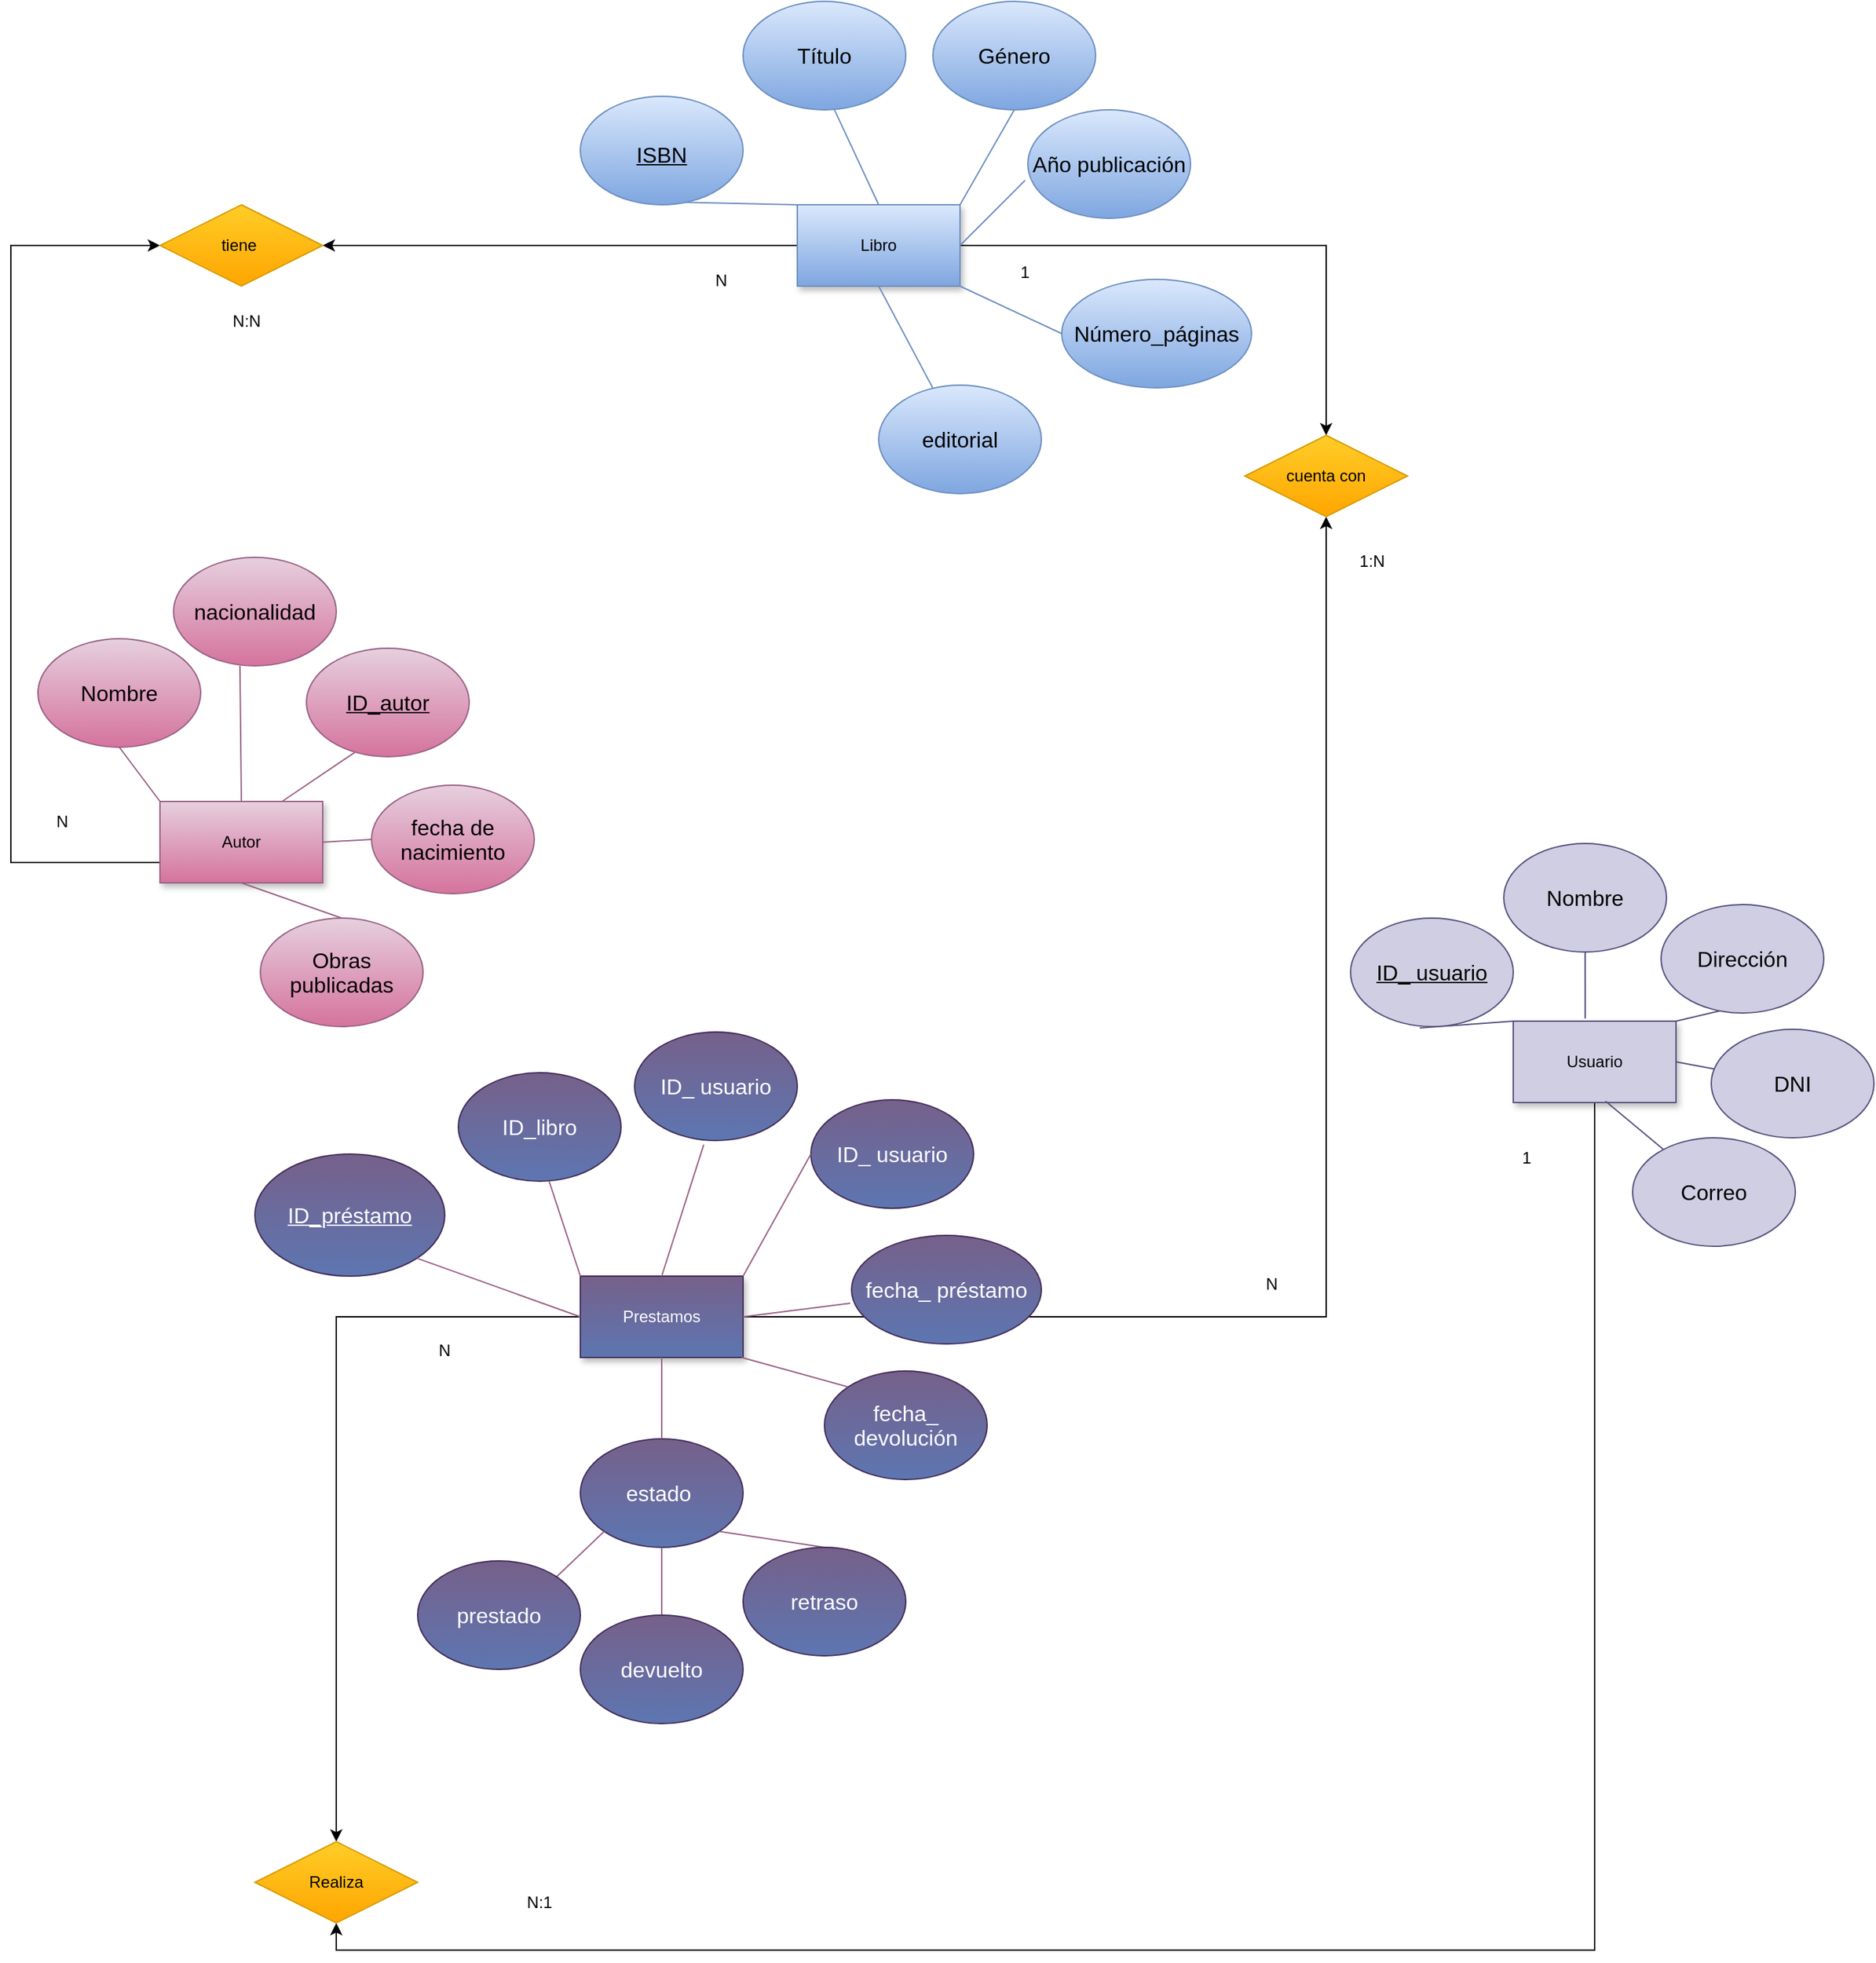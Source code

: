 <mxfile version="24.2.7" type="github">
  <diagram name="Página-1" id="9pwcgTq0OHD7VARz0sjf">
    <mxGraphModel dx="2620" dy="1044" grid="1" gridSize="10" guides="1" tooltips="1" connect="1" arrows="1" fold="1" page="1" pageScale="1" pageWidth="827" pageHeight="1169" background="none" math="0" shadow="0">
      <root>
        <mxCell id="0" />
        <mxCell id="1" parent="0" />
        <mxCell id="dm6-WUTe6VkaGii0titF-33" style="edgeStyle=orthogonalEdgeStyle;rounded=0;orthogonalLoop=1;jettySize=auto;html=1;entryX=0;entryY=0.5;entryDx=0;entryDy=0;exitX=0;exitY=0.75;exitDx=0;exitDy=0;" edge="1" parent="1" source="dm6-WUTe6VkaGii0titF-1" target="dm6-WUTe6VkaGii0titF-30">
          <mxGeometry relative="1" as="geometry">
            <mxPoint x="-200" y="750" as="sourcePoint" />
            <mxPoint x="-200" y="310" as="targetPoint" />
            <Array as="points">
              <mxPoint x="-230" y="765" />
              <mxPoint x="-230" y="310" />
            </Array>
          </mxGeometry>
        </mxCell>
        <mxCell id="dm6-WUTe6VkaGii0titF-1" value="&lt;p align=&quot;center&quot; class=&quot;MsoNormal&quot;&gt;&lt;span lang=&quot;ES&quot;&gt;Autor&lt;/span&gt;&lt;/p&gt;" style="rounded=0;whiteSpace=wrap;html=1;fillColor=#e6d0de;gradientColor=#d5739d;strokeColor=#996185;shadow=1;" vertex="1" parent="1">
          <mxGeometry x="-120" y="720" width="120" height="60" as="geometry" />
        </mxCell>
        <mxCell id="dm6-WUTe6VkaGii0titF-94" style="edgeStyle=orthogonalEdgeStyle;rounded=0;orthogonalLoop=1;jettySize=auto;html=1;exitX=0.5;exitY=1;exitDx=0;exitDy=0;entryX=0.5;entryY=1;entryDx=0;entryDy=0;" edge="1" parent="1" source="dm6-WUTe6VkaGii0titF-2" target="dm6-WUTe6VkaGii0titF-84">
          <mxGeometry relative="1" as="geometry" />
        </mxCell>
        <mxCell id="dm6-WUTe6VkaGii0titF-2" value="&lt;p align=&quot;center&quot; class=&quot;MsoNormal&quot;&gt;&lt;span lang=&quot;ES&quot;&gt;Usuario&lt;/span&gt;&lt;/p&gt;" style="rounded=0;whiteSpace=wrap;html=1;fillColor=#d0cee2;strokeColor=#56517e;shadow=1;" vertex="1" parent="1">
          <mxGeometry x="878" y="882" width="120" height="60" as="geometry" />
        </mxCell>
        <mxCell id="dm6-WUTe6VkaGii0titF-31" style="edgeStyle=orthogonalEdgeStyle;rounded=0;orthogonalLoop=1;jettySize=auto;html=1;exitX=0;exitY=0.5;exitDx=0;exitDy=0;entryX=1;entryY=0.5;entryDx=0;entryDy=0;" edge="1" parent="1" source="dm6-WUTe6VkaGii0titF-3" target="dm6-WUTe6VkaGii0titF-30">
          <mxGeometry relative="1" as="geometry" />
        </mxCell>
        <mxCell id="dm6-WUTe6VkaGii0titF-34" style="edgeStyle=orthogonalEdgeStyle;rounded=0;orthogonalLoop=1;jettySize=auto;html=1;exitX=1;exitY=0.5;exitDx=0;exitDy=0;" edge="1" parent="1" source="dm6-WUTe6VkaGii0titF-3" target="dm6-WUTe6VkaGii0titF-35">
          <mxGeometry relative="1" as="geometry">
            <mxPoint x="750" y="450" as="targetPoint" />
          </mxGeometry>
        </mxCell>
        <mxCell id="dm6-WUTe6VkaGii0titF-3" value="Libro" style="rounded=0;whiteSpace=wrap;html=1;fillColor=#dae8fc;strokeColor=#6c8ebf;gradientColor=#7ea6e0;glass=0;shadow=1;" vertex="1" parent="1">
          <mxGeometry x="350" y="280" width="120" height="60" as="geometry" />
        </mxCell>
        <mxCell id="dm6-WUTe6VkaGii0titF-82" style="edgeStyle=orthogonalEdgeStyle;rounded=0;orthogonalLoop=1;jettySize=auto;html=1;entryX=0.5;entryY=0;entryDx=0;entryDy=0;" edge="1" parent="1" source="dm6-WUTe6VkaGii0titF-4" target="dm6-WUTe6VkaGii0titF-84">
          <mxGeometry relative="1" as="geometry">
            <mxPoint x="3" y="1489" as="targetPoint" />
          </mxGeometry>
        </mxCell>
        <mxCell id="dm6-WUTe6VkaGii0titF-93" style="edgeStyle=orthogonalEdgeStyle;rounded=0;orthogonalLoop=1;jettySize=auto;html=1;exitX=1;exitY=0.5;exitDx=0;exitDy=0;entryX=0.5;entryY=1;entryDx=0;entryDy=0;" edge="1" parent="1" source="dm6-WUTe6VkaGii0titF-4" target="dm6-WUTe6VkaGii0titF-35">
          <mxGeometry relative="1" as="geometry" />
        </mxCell>
        <mxCell id="dm6-WUTe6VkaGii0titF-4" value="Prestamos" style="rounded=0;whiteSpace=wrap;html=1;fillColor=#76608a;strokeColor=#432D57;fontColor=#ffffff;gradientColor=#5d76b1;shadow=1;" vertex="1" parent="1">
          <mxGeometry x="190" y="1070" width="120" height="60" as="geometry" />
        </mxCell>
        <mxCell id="dm6-WUTe6VkaGii0titF-5" value="" style="endArrow=none;html=1;rounded=0;entryX=0;entryY=0;entryDx=0;entryDy=0;exitX=0.575;exitY=0.975;exitDx=0;exitDy=0;exitPerimeter=0;fillColor=#dae8fc;strokeColor=#6c8ebf;gradientColor=#7ea6e0;" edge="1" parent="1" source="dm6-WUTe6VkaGii0titF-8" target="dm6-WUTe6VkaGii0titF-3">
          <mxGeometry width="50" height="50" relative="1" as="geometry">
            <mxPoint x="330" y="220" as="sourcePoint" />
            <mxPoint x="440" y="530" as="targetPoint" />
          </mxGeometry>
        </mxCell>
        <mxCell id="dm6-WUTe6VkaGii0titF-6" value="" style="endArrow=none;html=1;rounded=0;exitX=0.5;exitY=0;exitDx=0;exitDy=0;entryX=0.558;entryY=0.988;entryDx=0;entryDy=0;entryPerimeter=0;fillColor=#dae8fc;strokeColor=#6c8ebf;gradientColor=#7ea6e0;" edge="1" parent="1" source="dm6-WUTe6VkaGii0titF-3" target="dm6-WUTe6VkaGii0titF-9">
          <mxGeometry width="50" height="50" relative="1" as="geometry">
            <mxPoint x="400" y="280" as="sourcePoint" />
            <mxPoint x="410" y="200" as="targetPoint" />
          </mxGeometry>
        </mxCell>
        <mxCell id="dm6-WUTe6VkaGii0titF-7" value="" style="endArrow=none;html=1;rounded=0;exitX=1;exitY=0;exitDx=0;exitDy=0;entryX=0.5;entryY=1;entryDx=0;entryDy=0;fillColor=#dae8fc;strokeColor=#6c8ebf;gradientColor=#7ea6e0;" edge="1" parent="1" source="dm6-WUTe6VkaGii0titF-3" target="dm6-WUTe6VkaGii0titF-10">
          <mxGeometry width="50" height="50" relative="1" as="geometry">
            <mxPoint x="470" y="290" as="sourcePoint" />
            <mxPoint x="490" y="220" as="targetPoint" />
          </mxGeometry>
        </mxCell>
        <mxCell id="dm6-WUTe6VkaGii0titF-8" value="&lt;u&gt;&lt;br&gt;&lt;span style=&quot;font-size:12.0pt;line-height:107%;&lt;br/&gt;font-family:&amp;quot;Arial&amp;quot;,sans-serif;mso-fareast-font-family:Calibri;mso-fareast-theme-font:&lt;br/&gt;minor-latin;mso-ansi-language:ES-HN;mso-fareast-language:EN-US;mso-bidi-language:&lt;br/&gt;AR-SA&quot;&gt;&lt;br&gt;&lt;/span&gt;&lt;/u&gt;&lt;div&gt;&lt;span style=&quot;font-size:12.0pt;line-height:107%;&lt;br/&gt;font-family:&amp;quot;Arial&amp;quot;,sans-serif;mso-fareast-font-family:Calibri;mso-fareast-theme-font:&lt;br/&gt;minor-latin;mso-ansi-language:ES-HN;mso-fareast-language:EN-US;mso-bidi-language:&lt;br/&gt;AR-SA&quot;&gt;&lt;u&gt;&lt;br&gt;&lt;/u&gt;&lt;/span&gt;&lt;/div&gt;&lt;div&gt;&lt;u&gt;&lt;span style=&quot;font-size:12.0pt;line-height:107%;&lt;br/&gt;font-family:&amp;quot;Arial&amp;quot;,sans-serif;mso-fareast-font-family:Calibri;mso-fareast-theme-font:&lt;br/&gt;minor-latin;mso-ansi-language:ES-HN;mso-fareast-language:EN-US;mso-bidi-language:&lt;br/&gt;AR-SA&quot;&gt;ISBN&lt;/span&gt;&lt;br&gt;&lt;br&gt;&lt;br&gt;&lt;/u&gt;&lt;br&gt;&lt;/div&gt;" style="ellipse;whiteSpace=wrap;html=1;fillColor=#dae8fc;strokeColor=#6c8ebf;gradientColor=#7ea6e0;" vertex="1" parent="1">
          <mxGeometry x="190" y="200" width="120" height="80" as="geometry" />
        </mxCell>
        <mxCell id="dm6-WUTe6VkaGii0titF-9" value="&lt;span style=&quot;font-size:12.0pt;line-height:107%;&lt;br/&gt;font-family:&amp;quot;Arial&amp;quot;,sans-serif;mso-fareast-font-family:Calibri;mso-fareast-theme-font:&lt;br/&gt;minor-latin;mso-ansi-language:ES-HN;mso-fareast-language:EN-US;mso-bidi-language:&lt;br/&gt;AR-SA&quot;&gt;Título&lt;/span&gt;" style="ellipse;whiteSpace=wrap;html=1;fillColor=#dae8fc;strokeColor=#6c8ebf;gradientColor=#7ea6e0;" vertex="1" parent="1">
          <mxGeometry x="310" y="130" width="120" height="80" as="geometry" />
        </mxCell>
        <mxCell id="dm6-WUTe6VkaGii0titF-10" value="&lt;span style=&quot;font-size:12.0pt;line-height:107%;&lt;br/&gt;font-family:&amp;quot;Arial&amp;quot;,sans-serif;mso-fareast-font-family:Calibri;mso-fareast-theme-font:&lt;br/&gt;minor-latin;mso-ansi-language:ES-HN;mso-fareast-language:EN-US;mso-bidi-language:&lt;br/&gt;AR-SA&quot;&gt;Género&lt;/span&gt;" style="ellipse;whiteSpace=wrap;html=1;fillColor=#dae8fc;strokeColor=#6c8ebf;gradientColor=#7ea6e0;" vertex="1" parent="1">
          <mxGeometry x="450" y="130" width="120" height="80" as="geometry" />
        </mxCell>
        <mxCell id="dm6-WUTe6VkaGii0titF-11" value="&lt;span style=&quot;font-size:12.0pt;line-height:107%;&lt;br/&gt;font-family:&amp;quot;Arial&amp;quot;,sans-serif;mso-fareast-font-family:Calibri;mso-fareast-theme-font:&lt;br/&gt;minor-latin;mso-ansi-language:ES-HN;mso-fareast-language:EN-US;mso-bidi-language:&lt;br/&gt;AR-SA&quot;&gt;Año publicación&lt;/span&gt;" style="ellipse;whiteSpace=wrap;html=1;fillColor=#dae8fc;strokeColor=#6c8ebf;gradientColor=#7ea6e0;" vertex="1" parent="1">
          <mxGeometry x="520" y="210" width="120" height="80" as="geometry" />
        </mxCell>
        <mxCell id="dm6-WUTe6VkaGii0titF-12" value="" style="endArrow=none;html=1;rounded=0;exitX=1;exitY=0.5;exitDx=0;exitDy=0;entryX=-0.017;entryY=0.65;entryDx=0;entryDy=0;entryPerimeter=0;fillColor=#dae8fc;strokeColor=#6c8ebf;gradientColor=#7ea6e0;" edge="1" parent="1" source="dm6-WUTe6VkaGii0titF-3" target="dm6-WUTe6VkaGii0titF-11">
          <mxGeometry width="50" height="50" relative="1" as="geometry">
            <mxPoint x="500" y="330" as="sourcePoint" />
            <mxPoint x="550" y="280" as="targetPoint" />
          </mxGeometry>
        </mxCell>
        <mxCell id="dm6-WUTe6VkaGii0titF-13" value="" style="endArrow=none;html=1;rounded=0;exitX=0;exitY=0;exitDx=0;exitDy=0;entryX=0.5;entryY=1;entryDx=0;entryDy=0;fillColor=#e6d0de;gradientColor=#d5739d;strokeColor=#996185;" edge="1" parent="1" source="dm6-WUTe6VkaGii0titF-1" target="dm6-WUTe6VkaGii0titF-19">
          <mxGeometry width="50" height="50" relative="1" as="geometry">
            <mxPoint x="-110" y="700" as="sourcePoint" />
            <mxPoint x="-170" y="630" as="targetPoint" />
          </mxGeometry>
        </mxCell>
        <mxCell id="dm6-WUTe6VkaGii0titF-14" value="&#xa;&lt;span style=&quot;color: rgba(0, 0, 0, 0); font-family: monospace; font-size: 0px; font-style: normal; font-variant-ligatures: normal; font-variant-caps: normal; font-weight: 400; letter-spacing: normal; orphans: 2; text-align: start; text-indent: 0px; text-transform: none; widows: 2; word-spacing: 0px; -webkit-text-stroke-width: 0px; white-space: nowrap; background-color: rgb(251, 251, 251); text-decoration-thickness: initial; text-decoration-style: initial; text-decoration-color: initial; display: inline !important; float: none;&quot;&gt;%3CmxGraphModel%3E%3Croot%3E%3CmxCell%20id%3D%220%22%2F%3E%3CmxCell%20id%3D%221%22%20parent%3D%220%22%2F%3E%3CmxCell%20id%3D%222%22%20value%3D%22%22%20style%3D%22endArrow%3Dnone%3Bhtml%3D1%3Brounded%3D0%3BexitX%3D0.5%3BexitY%3D0%3BexitDx%3D0%3BexitDy%3D0%3BentryX%3D0. 408%3BentryY%3D1%3BentryDx%3D0%3BentryDy%3D0%3BentryPerimeter%3D0%3BfillColor%3D%23e6d0de%3BgradientColor%3D%23d5739d%3BstrokeColor%3D%23996185%3B%22%20edge%3D%221%22%20parent%3D%221%22%3E%3CmxGeometry%20width%3D%2250%22%20height%3D%2250%22%20relativo%3D%221%22%20como%3D%22geometría%22%3E%3CmxPoint%20x%3D%22-60%22%20y%3D%22720%22%20as%3D%22sourcePoint%22%2F%3E%3CmxPoint%20x%3D%22-61%22%20y%3D%22620%22%20as%3D%22targetPoint%22% 2F%3E%3C%2FmxGeometry%3E%3C%2FmxCell%3E%3C%2Froot%3E%3C%2FmxGraphModel%3E" style="endArrow=none;html=1;rounded=0;exitX=0.5;exitY=0;exitDx=0;exitDy=0;entryX=0.408;entryY=1;entryDx=0;entryDy=0;entryPerimeter=0;fillColor=#e6d0de;gradientColor=#d5739d;strokeColor=#996185;" edge="1" parent="1" source="dm6-WUTe6VkaGii0titF-1" target="dm6-WUTe6VkaGii0titF-20">
          <mxGeometry width="50" height="50" relative="1" as="geometry">
            <mxPoint x="-80" y="730" as="sourcePoint" />
            <mxPoint x="-70" y="660" as="targetPoint" />
          </mxGeometry>
        </mxCell>
        <mxCell id="dm6-WUTe6VkaGii0titF-15" value="&#xa;&lt;span style=&quot;color: rgba(0, 0, 0, 0); font-family: monospace; font-size: 0px; font-style: normal; font-variant-ligatures: normal; font-variant-caps: normal; font-weight: 400; letter-spacing: normal; orphans: 2; text-align: start; text-indent: 0px; text-transform: none; widows: 2; word-spacing: 0px; -webkit-text-stroke-width: 0px; white-space: nowrap; background-color: rgb(251, 251, 251); text-decoration-thickness: initial; text-decoration-style: initial; text-decoration-color: initial; display: inline !important; float: none;&quot;&gt;%3CmxGraphModel%3E%3Croot%3E%3CmxCell%20id%3D%220%22%2F%3E%3CmxCell%20id%3D%221%22%20parent%3D%220%22%2F%3E%3CmxCell%20id%3D%222%22%20value%3D%22%22%20style%3D%22endArrow%3Dnone%3Bhtml%3D1%3Brounded%3D0%3BexitX%3D0.908%3BexitY%3D-0.067%3BexitDx%3D0%3BexitDy%3D0%3BexitPerimeter%3D0%3BentryX%3D0.283%3BentryY%3D1. 013%3BentryDx%3D0%3BentryDy%3D0%3BentryPerimeter%3D0%3BfillColor%3D%23e6d0de%3BgradientColor%3D%23d5739d%3BstrokeColor%3D%23996185%3B%22%20edge%3D%221%22%20parent%3D%221%22%3E%3CmxGeometry%20width%3D%2250%22%20height%3D%2250%2250height%3D%22500%22%20relative%3D%221%22%20as%3D%22geometry%22%3E%3CmxPoint%20x%3D%22-11%22%20y%3D%22716%22%20as%3D%22sourcePoint%22%2F%3E%3CmxPoint%20x%3D%2214%22%20y%3D%22691%22%20as%3D%22targetPoint%22%2F%3E% 3C%2FmxGeometry%3E%3C%2FmxCell%3E%3C%2Froot%3E%3C%2FmxGraphModel%3E" style="endArrow=none;html=1;rounded=0;exitX=0.5;exitY=1;exitDx=0;exitDy=0;entryX=0.5;entryY=0;entryDx=0;entryDy=0;fillColor=#e6d0de;gradientColor=#d5739d;strokeColor=#996185;" edge="1" parent="1" source="dm6-WUTe6VkaGii0titF-1" target="dm6-WUTe6VkaGii0titF-88">
          <mxGeometry width="50" height="50" relative="1" as="geometry">
            <mxPoint x="-10" y="730" as="sourcePoint" />
            <mxPoint x="-10" y="650" as="targetPoint" />
          </mxGeometry>
        </mxCell>
        <mxCell id="dm6-WUTe6VkaGii0titF-17" value="" style="endArrow=none;html=1;rounded=0;exitX=0.5;exitY=1;exitDx=0;exitDy=0;fillColor=#dae8fc;strokeColor=#6c8ebf;gradientColor=#7ea6e0;" edge="1" parent="1" source="dm6-WUTe6VkaGii0titF-3" target="dm6-WUTe6VkaGii0titF-22">
          <mxGeometry width="50" height="50" relative="1" as="geometry">
            <mxPoint x="280" y="600" as="sourcePoint" />
            <mxPoint x="340" y="600" as="targetPoint" />
          </mxGeometry>
        </mxCell>
        <mxCell id="dm6-WUTe6VkaGii0titF-19" value="&lt;span style=&quot;font-size:12.0pt;line-height:107%;&lt;br/&gt;font-family:&amp;quot;Arial&amp;quot;,sans-serif;mso-fareast-font-family:Calibri;mso-fareast-theme-font:&lt;br/&gt;minor-latin;mso-ansi-language:ES-HN;mso-fareast-language:EN-US;mso-bidi-language:&lt;br/&gt;AR-SA&quot;&gt;Nombre&lt;/span&gt;" style="ellipse;whiteSpace=wrap;html=1;fillColor=#e6d0de;gradientColor=#d5739d;strokeColor=#996185;" vertex="1" parent="1">
          <mxGeometry x="-210" y="600" width="120" height="80" as="geometry" />
        </mxCell>
        <mxCell id="dm6-WUTe6VkaGii0titF-20" value="&lt;span style=&quot;font-size:12.0pt;line-height:107%;&lt;br/&gt;font-family:&amp;quot;Arial&amp;quot;,sans-serif;mso-fareast-font-family:Calibri;mso-fareast-theme-font:&lt;br/&gt;minor-latin;mso-ansi-language:ES-HN;mso-fareast-language:EN-US;mso-bidi-language:&lt;br/&gt;AR-SA&quot;&gt;nacionalidad&lt;/span&gt;" style="ellipse;whiteSpace=wrap;html=1;fillColor=#e6d0de;gradientColor=#d5739d;strokeColor=#996185;" vertex="1" parent="1">
          <mxGeometry x="-110" y="540" width="120" height="80" as="geometry" />
        </mxCell>
        <mxCell id="dm6-WUTe6VkaGii0titF-21" value="&lt;span style=&quot;font-size:12.0pt;line-height:107%;&lt;br/&gt;font-family:&amp;quot;Arial&amp;quot;,sans-serif;mso-fareast-font-family:Calibri;mso-fareast-theme-font:&lt;br/&gt;minor-latin;mso-ansi-language:ES-HN;mso-fareast-language:EN-US;mso-bidi-language:&lt;br/&gt;AR-SA&quot;&gt;&lt;u&gt;ID_autor&lt;/u&gt;&lt;/span&gt;" style="ellipse;whiteSpace=wrap;html=1;fillColor=#e6d0de;gradientColor=#d5739d;strokeColor=#996185;" vertex="1" parent="1">
          <mxGeometry x="-12" y="607" width="120" height="80" as="geometry" />
        </mxCell>
        <mxCell id="dm6-WUTe6VkaGii0titF-22" value="&lt;span style=&quot;font-size:12.0pt;line-height:107%;&lt;br/&gt;font-family:&amp;quot;Arial&amp;quot;,sans-serif;mso-fareast-font-family:Calibri;mso-fareast-theme-font:&lt;br/&gt;minor-latin;mso-ansi-language:ES-HN;mso-fareast-language:EN-US;mso-bidi-language:&lt;br/&gt;AR-SA&quot;&gt;editorial&lt;/span&gt;" style="ellipse;whiteSpace=wrap;html=1;fillColor=#dae8fc;strokeColor=#6c8ebf;gradientColor=#7ea6e0;" vertex="1" parent="1">
          <mxGeometry x="410" y="413" width="120" height="80" as="geometry" />
        </mxCell>
        <mxCell id="dm6-WUTe6VkaGii0titF-26" value="" style="endArrow=none;html=1;rounded=0;exitX=1;exitY=1;exitDx=0;exitDy=0;entryX=0;entryY=0.5;entryDx=0;entryDy=0;fillColor=#dae8fc;strokeColor=#6c8ebf;gradientColor=#7ea6e0;" edge="1" parent="1" target="dm6-WUTe6VkaGii0titF-27" source="dm6-WUTe6VkaGii0titF-3">
          <mxGeometry width="50" height="50" relative="1" as="geometry">
            <mxPoint x="370" y="789" as="sourcePoint" />
            <mxPoint x="430" y="789" as="targetPoint" />
          </mxGeometry>
        </mxCell>
        <mxCell id="dm6-WUTe6VkaGii0titF-27" value="&lt;span style=&quot;font-size:12.0pt;line-height:107%;&lt;br/&gt;font-family:&amp;quot;Arial&amp;quot;,sans-serif;mso-fareast-font-family:Calibri;mso-fareast-theme-font:&lt;br/&gt;minor-latin;mso-ansi-language:ES-HN;mso-fareast-language:EN-US;mso-bidi-language:&lt;br/&gt;AR-SA&quot;&gt;Número_páginas&lt;/span&gt;" style="ellipse;whiteSpace=wrap;html=1;fillColor=#dae8fc;strokeColor=#6c8ebf;gradientColor=#7ea6e0;" vertex="1" parent="1">
          <mxGeometry x="545" y="335" width="140" height="80" as="geometry" />
        </mxCell>
        <mxCell id="dm6-WUTe6VkaGii0titF-30" value="tiene&amp;nbsp;" style="shape=rhombus;perimeter=rhombusPerimeter;whiteSpace=wrap;html=1;align=center;fillColor=#ffcd28;gradientColor=#ffa500;strokeColor=#d79b00;" vertex="1" parent="1">
          <mxGeometry x="-120" y="280" width="120" height="60" as="geometry" />
        </mxCell>
        <mxCell id="dm6-WUTe6VkaGii0titF-35" value="cuenta con" style="shape=rhombus;perimeter=rhombusPerimeter;whiteSpace=wrap;html=1;align=center;fillColor=#ffcd28;gradientColor=#ffa500;strokeColor=#d79b00;" vertex="1" parent="1">
          <mxGeometry x="680" y="450" width="120" height="60" as="geometry" />
        </mxCell>
        <mxCell id="dm6-WUTe6VkaGii0titF-38" value="&lt;span style=&quot;font-size:12.0pt;line-height:107%;&lt;br/&gt;font-family:&amp;quot;Arial&amp;quot;,sans-serif;mso-fareast-font-family:Calibri;mso-fareast-theme-font:&lt;br/&gt;minor-latin;mso-ansi-language:ES-HN;mso-fareast-language:EN-US;mso-bidi-language:&lt;br/&gt;AR-SA&quot;&gt;&lt;u&gt;ID_préstamo&lt;/u&gt;&lt;/span&gt;" style="ellipse;whiteSpace=wrap;html=1;fillColor=#76608a;strokeColor=#432D57;fontColor=#ffffff;gradientColor=#5d76b1;" vertex="1" parent="1">
          <mxGeometry x="-50" y="980" width="140" height="90" as="geometry" />
        </mxCell>
        <mxCell id="dm6-WUTe6VkaGii0titF-39" value="&lt;span style=&quot;font-size:12.0pt;line-height:107%;&lt;br/&gt;font-family:&amp;quot;Arial&amp;quot;,sans-serif;mso-fareast-font-family:Calibri;mso-fareast-theme-font:&lt;br/&gt;minor-latin;mso-ansi-language:ES-HN;mso-fareast-language:EN-US;mso-bidi-language:&lt;br/&gt;AR-SA&quot;&gt;ID_libro&lt;/span&gt;" style="ellipse;whiteSpace=wrap;html=1;fillColor=#76608a;strokeColor=#432D57;fontColor=#ffffff;gradientColor=#5d76b1;" vertex="1" parent="1">
          <mxGeometry x="100" y="920" width="120" height="80" as="geometry" />
        </mxCell>
        <mxCell id="dm6-WUTe6VkaGii0titF-40" value="&lt;span style=&quot;font-size:12.0pt;line-height:107%;&lt;br/&gt;font-family:&amp;quot;Arial&amp;quot;,sans-serif;mso-fareast-font-family:Calibri;mso-fareast-theme-font:&lt;br/&gt;minor-latin;mso-ansi-language:ES-HN;mso-fareast-language:EN-US;mso-bidi-language:&lt;br/&gt;AR-SA&quot;&gt;ID_ usuario&lt;/span&gt;" style="ellipse;whiteSpace=wrap;html=1;fillColor=#76608a;strokeColor=#432D57;fontColor=#ffffff;gradientColor=#5d76b1;" vertex="1" parent="1">
          <mxGeometry x="230" y="890" width="120" height="80" as="geometry" />
        </mxCell>
        <mxCell id="dm6-WUTe6VkaGii0titF-41" value="&lt;span style=&quot;font-size:12.0pt;line-height:107%;&lt;br/&gt;font-family:&amp;quot;Arial&amp;quot;,sans-serif;mso-fareast-font-family:Calibri;mso-fareast-theme-font:&lt;br/&gt;minor-latin;mso-ansi-language:ES-HN;mso-fareast-language:EN-US;mso-bidi-language:&lt;br/&gt;AR-SA&quot;&gt;ID_ usuario&lt;/span&gt;" style="ellipse;whiteSpace=wrap;html=1;fillColor=#76608a;strokeColor=#432D57;fontColor=#ffffff;gradientColor=#5d76b1;" vertex="1" parent="1">
          <mxGeometry x="360" y="940" width="120" height="80" as="geometry" />
        </mxCell>
        <mxCell id="dm6-WUTe6VkaGii0titF-42" value="&lt;span style=&quot;font-size:12.0pt;line-height:107%;&lt;br/&gt;font-family:&amp;quot;Arial&amp;quot;,sans-serif;mso-fareast-font-family:Calibri;mso-fareast-theme-font:&lt;br/&gt;minor-latin;mso-ansi-language:ES-HN;mso-fareast-language:EN-US;mso-bidi-language:&lt;br/&gt;AR-SA&quot;&gt;fecha_ préstamo&lt;/span&gt;" style="ellipse;whiteSpace=wrap;html=1;fillColor=#76608a;strokeColor=#432D57;fontColor=#ffffff;gradientColor=#5d76b1;" vertex="1" parent="1">
          <mxGeometry x="390" y="1040" width="140" height="80" as="geometry" />
        </mxCell>
        <mxCell id="dm6-WUTe6VkaGii0titF-43" value="&lt;span style=&quot;font-size:12.0pt;line-height:107%;&lt;br/&gt;font-family:&amp;quot;Arial&amp;quot;,sans-serif;mso-fareast-font-family:Calibri;mso-fareast-theme-font:&lt;br/&gt;minor-latin;mso-ansi-language:ES-HN;mso-fareast-language:EN-US;mso-bidi-language:&lt;br/&gt;AR-SA&quot;&gt;fecha_ devolución&lt;/span&gt;" style="ellipse;whiteSpace=wrap;html=1;strokeColor=#432D57;fillColor=#76608a;fontColor=#ffffff;gradientColor=#5d76b1;" vertex="1" parent="1">
          <mxGeometry x="370" y="1140" width="120" height="80" as="geometry" />
        </mxCell>
        <mxCell id="dm6-WUTe6VkaGii0titF-44" value="&lt;span style=&quot;font-size:12.0pt;line-height:107%;&lt;br/&gt;font-family:&amp;quot;Arial&amp;quot;,sans-serif;mso-fareast-font-family:Calibri;mso-fareast-theme-font:&lt;br/&gt;minor-latin;mso-ansi-language:ES-HN;mso-fareast-language:EN-US;mso-bidi-language:&lt;br/&gt;AR-SA&quot;&gt;estado&amp;nbsp;&lt;/span&gt;" style="ellipse;whiteSpace=wrap;html=1;strokeColor=#432D57;fillColor=#76608a;fontColor=#ffffff;gradientColor=#5d76b1;" vertex="1" parent="1">
          <mxGeometry x="190" y="1190" width="120" height="80" as="geometry" />
        </mxCell>
        <mxCell id="dm6-WUTe6VkaGii0titF-46" value="" style="endArrow=none;html=1;rounded=0;exitX=0;exitY=0.5;exitDx=0;exitDy=0;entryX=1;entryY=1;entryDx=0;entryDy=0;fillColor=#e6d0de;gradientColor=#d5739d;strokeColor=#996185;" edge="1" parent="1" source="dm6-WUTe6VkaGii0titF-4" target="dm6-WUTe6VkaGii0titF-38">
          <mxGeometry width="50" height="50" relative="1" as="geometry">
            <mxPoint x="11" y="1169" as="sourcePoint" />
            <mxPoint x="10" y="1069" as="targetPoint" />
          </mxGeometry>
        </mxCell>
        <mxCell id="dm6-WUTe6VkaGii0titF-49" value="" style="endArrow=none;html=1;rounded=0;exitX=0.5;exitY=0;exitDx=0;exitDy=0;entryX=0.425;entryY=1.038;entryDx=0;entryDy=0;fillColor=#e6d0de;gradientColor=#d5739d;strokeColor=#996185;entryPerimeter=0;" edge="1" parent="1" source="dm6-WUTe6VkaGii0titF-4" target="dm6-WUTe6VkaGii0titF-40">
          <mxGeometry width="50" height="50" relative="1" as="geometry">
            <mxPoint x="410" y="1013" as="sourcePoint" />
            <mxPoint x="289" y="970" as="targetPoint" />
          </mxGeometry>
        </mxCell>
        <mxCell id="dm6-WUTe6VkaGii0titF-50" value="" style="endArrow=none;html=1;rounded=0;exitX=0;exitY=0;exitDx=0;exitDy=0;fillColor=#e6d0de;gradientColor=#d5739d;strokeColor=#996185;entryX=0.558;entryY=1;entryDx=0;entryDy=0;entryPerimeter=0;" edge="1" parent="1" source="dm6-WUTe6VkaGii0titF-4" target="dm6-WUTe6VkaGii0titF-39">
          <mxGeometry width="50" height="50" relative="1" as="geometry">
            <mxPoint x="291" y="1043" as="sourcePoint" />
            <mxPoint x="170" y="1000" as="targetPoint" />
          </mxGeometry>
        </mxCell>
        <mxCell id="dm6-WUTe6VkaGii0titF-51" value="" style="endArrow=none;html=1;rounded=0;exitX=0.5;exitY=0;exitDx=0;exitDy=0;entryX=0.5;entryY=1;entryDx=0;entryDy=0;fillColor=#e6d0de;gradientColor=#d5739d;strokeColor=#996185;" edge="1" parent="1" source="dm6-WUTe6VkaGii0titF-44" target="dm6-WUTe6VkaGii0titF-4">
          <mxGeometry width="50" height="50" relative="1" as="geometry">
            <mxPoint x="360" y="1173" as="sourcePoint" />
            <mxPoint x="239" y="1130" as="targetPoint" />
          </mxGeometry>
        </mxCell>
        <mxCell id="dm6-WUTe6VkaGii0titF-52" value="" style="endArrow=none;html=1;rounded=0;exitX=0;exitY=0;exitDx=0;exitDy=0;entryX=1;entryY=1;entryDx=0;entryDy=0;fillColor=#e6d0de;gradientColor=#d5739d;strokeColor=#996185;" edge="1" parent="1" source="dm6-WUTe6VkaGii0titF-43">
          <mxGeometry width="50" height="50" relative="1" as="geometry">
            <mxPoint x="430" y="1173" as="sourcePoint" />
            <mxPoint x="309" y="1130" as="targetPoint" />
          </mxGeometry>
        </mxCell>
        <mxCell id="dm6-WUTe6VkaGii0titF-53" value="" style="endArrow=none;html=1;rounded=0;exitX=1;exitY=0.5;exitDx=0;exitDy=0;entryX=-0.007;entryY=0.625;entryDx=0;entryDy=0;fillColor=#e6d0de;gradientColor=#d5739d;strokeColor=#996185;entryPerimeter=0;" edge="1" parent="1" source="dm6-WUTe6VkaGii0titF-4" target="dm6-WUTe6VkaGii0titF-42">
          <mxGeometry width="50" height="50" relative="1" as="geometry">
            <mxPoint x="501" y="1130" as="sourcePoint" />
            <mxPoint x="380" y="1087" as="targetPoint" />
          </mxGeometry>
        </mxCell>
        <mxCell id="dm6-WUTe6VkaGii0titF-54" value="" style="endArrow=none;html=1;rounded=0;exitX=1;exitY=0;exitDx=0;exitDy=0;entryX=0;entryY=0.5;entryDx=0;entryDy=0;fillColor=#e6d0de;gradientColor=#d5739d;strokeColor=#996185;" edge="1" parent="1" source="dm6-WUTe6VkaGii0titF-4" target="dm6-WUTe6VkaGii0titF-41">
          <mxGeometry width="50" height="50" relative="1" as="geometry">
            <mxPoint x="250" y="1160" as="sourcePoint" />
            <mxPoint x="129" y="1117" as="targetPoint" />
          </mxGeometry>
        </mxCell>
        <mxCell id="dm6-WUTe6VkaGii0titF-55" value="" style="endArrow=none;html=1;rounded=0;entryX=0;entryY=1;entryDx=0;entryDy=0;fillColor=#e6d0de;gradientColor=#d5739d;strokeColor=#996185;exitX=1;exitY=0;exitDx=0;exitDy=0;" edge="1" parent="1" source="dm6-WUTe6VkaGii0titF-60" target="dm6-WUTe6VkaGii0titF-44">
          <mxGeometry width="50" height="50" relative="1" as="geometry">
            <mxPoint x="160" y="1290" as="sourcePoint" />
            <mxPoint x="150" y="1270" as="targetPoint" />
          </mxGeometry>
        </mxCell>
        <mxCell id="dm6-WUTe6VkaGii0titF-56" value="" style="endArrow=none;html=1;rounded=0;entryX=0.5;entryY=1;entryDx=0;entryDy=0;fillColor=#e6d0de;gradientColor=#d5739d;strokeColor=#996185;exitX=0.5;exitY=0;exitDx=0;exitDy=0;" edge="1" parent="1" source="dm6-WUTe6VkaGii0titF-61" target="dm6-WUTe6VkaGii0titF-44">
          <mxGeometry width="50" height="50" relative="1" as="geometry">
            <mxPoint x="250" y="1320" as="sourcePoint" />
            <mxPoint x="270" y="1270" as="targetPoint" />
          </mxGeometry>
        </mxCell>
        <mxCell id="dm6-WUTe6VkaGii0titF-57" value="" style="endArrow=none;html=1;rounded=0;entryX=1;entryY=1;entryDx=0;entryDy=0;fillColor=#e6d0de;gradientColor=#d5739d;strokeColor=#996185;exitX=0.5;exitY=0;exitDx=0;exitDy=0;" edge="1" parent="1" source="dm6-WUTe6VkaGii0titF-62" target="dm6-WUTe6VkaGii0titF-44">
          <mxGeometry width="50" height="50" relative="1" as="geometry">
            <mxPoint x="330" y="1300" as="sourcePoint" />
            <mxPoint x="309" y="1240" as="targetPoint" />
          </mxGeometry>
        </mxCell>
        <mxCell id="dm6-WUTe6VkaGii0titF-60" value="&lt;span style=&quot;font-size:12.0pt;line-height:107%;&lt;br/&gt;font-family:&amp;quot;Arial&amp;quot;,sans-serif;mso-fareast-font-family:Calibri;mso-fareast-theme-font:&lt;br/&gt;minor-latin;mso-ansi-language:ES-HN;mso-fareast-language:EN-US;mso-bidi-language:&lt;br/&gt;AR-SA&quot;&gt;prestado&lt;/span&gt;" style="ellipse;whiteSpace=wrap;html=1;strokeColor=#432D57;fillColor=#76608a;fontColor=#ffffff;gradientColor=#5d76b1;" vertex="1" parent="1">
          <mxGeometry x="70" y="1280" width="120" height="80" as="geometry" />
        </mxCell>
        <mxCell id="dm6-WUTe6VkaGii0titF-61" value="&lt;span style=&quot;font-size:12.0pt;line-height:107%;&lt;br/&gt;font-family:&amp;quot;Arial&amp;quot;,sans-serif;mso-fareast-font-family:Calibri;mso-fareast-theme-font:&lt;br/&gt;minor-latin;mso-ansi-language:ES-HN;mso-fareast-language:EN-US;mso-bidi-language:&lt;br/&gt;AR-SA&quot;&gt;devuelto&lt;/span&gt;" style="ellipse;whiteSpace=wrap;html=1;strokeColor=#432D57;fillColor=#76608a;fontColor=#ffffff;gradientColor=#5d76b1;" vertex="1" parent="1">
          <mxGeometry x="190" y="1320" width="120" height="80" as="geometry" />
        </mxCell>
        <mxCell id="dm6-WUTe6VkaGii0titF-62" value="&lt;span style=&quot;font-size:12.0pt;line-height:107%;&lt;br/&gt;font-family:&amp;quot;Arial&amp;quot;,sans-serif;mso-fareast-font-family:Calibri;mso-fareast-theme-font:&lt;br/&gt;minor-latin;mso-ansi-language:ES-HN;mso-fareast-language:EN-US;mso-bidi-language:&lt;br/&gt;AR-SA&quot;&gt;retraso&lt;/span&gt;" style="ellipse;whiteSpace=wrap;html=1;strokeColor=#432D57;fillColor=#76608a;fontColor=#ffffff;gradientColor=#5d76b1;" vertex="1" parent="1">
          <mxGeometry x="310" y="1270" width="120" height="80" as="geometry" />
        </mxCell>
        <mxCell id="dm6-WUTe6VkaGii0titF-64" value="" style="endArrow=none;html=1;rounded=0;exitX=0;exitY=0;exitDx=0;exitDy=0;entryX=0.425;entryY=1.013;entryDx=0;entryDy=0;entryPerimeter=0;fillColor=#d0cee2;strokeColor=#56517e;" edge="1" parent="1" source="dm6-WUTe6VkaGii0titF-2" target="dm6-WUTe6VkaGii0titF-69">
          <mxGeometry width="50" height="50" relative="1" as="geometry">
            <mxPoint x="712" y="878" as="sourcePoint" />
            <mxPoint x="850.161" y="845.575" as="targetPoint" />
          </mxGeometry>
        </mxCell>
        <mxCell id="dm6-WUTe6VkaGii0titF-66" value="" style="endArrow=none;html=1;rounded=0;exitX=0.442;exitY=-0.033;exitDx=0;exitDy=0;exitPerimeter=0;fillColor=#d0cee2;strokeColor=#56517e;" edge="1" parent="1" target="dm6-WUTe6VkaGii0titF-70" source="dm6-WUTe6VkaGii0titF-2">
          <mxGeometry width="50" height="50" relative="1" as="geometry">
            <mxPoint x="934" y="880" as="sourcePoint" />
            <mxPoint x="929" y="815.5" as="targetPoint" />
          </mxGeometry>
        </mxCell>
        <mxCell id="dm6-WUTe6VkaGii0titF-68" value="" style="endArrow=none;html=1;rounded=0;entryX=0.375;entryY=0.975;entryDx=0;entryDy=0;exitX=1;exitY=0;exitDx=0;exitDy=0;fillColor=#d0cee2;strokeColor=#56517e;entryPerimeter=0;" edge="1" parent="1" target="dm6-WUTe6VkaGii0titF-71" source="dm6-WUTe6VkaGii0titF-2">
          <mxGeometry width="50" height="50" relative="1" as="geometry">
            <mxPoint x="997" y="879" as="sourcePoint" />
            <mxPoint x="1020" y="833" as="targetPoint" />
          </mxGeometry>
        </mxCell>
        <mxCell id="dm6-WUTe6VkaGii0titF-69" value="&lt;span style=&quot;font-size:12.0pt;line-height:107%;&lt;br/&gt;font-family:&amp;quot;Arial&amp;quot;,sans-serif;mso-fareast-font-family:Calibri;mso-fareast-theme-font:&lt;br/&gt;minor-latin;mso-ansi-language:ES-HN;mso-fareast-language:EN-US;mso-bidi-language:&lt;br/&gt;AR-SA&quot;&gt;&lt;u&gt;ID_ usuario&lt;/u&gt;&lt;/span&gt;" style="ellipse;whiteSpace=wrap;html=1;fillColor=#d0cee2;strokeColor=#56517e;" vertex="1" parent="1">
          <mxGeometry x="758" y="806" width="120" height="80" as="geometry" />
        </mxCell>
        <mxCell id="dm6-WUTe6VkaGii0titF-70" value="&lt;span style=&quot;font-size:12.0pt;line-height:107%;&lt;br/&gt;font-family:&amp;quot;Arial&amp;quot;,sans-serif;mso-fareast-font-family:Calibri;mso-fareast-theme-font:&lt;br/&gt;minor-latin;mso-ansi-language:ES-HN;mso-fareast-language:EN-US;mso-bidi-language:&lt;br/&gt;AR-SA&quot;&gt;Nombre&lt;/span&gt;" style="ellipse;whiteSpace=wrap;html=1;fillColor=#d0cee2;strokeColor=#56517e;" vertex="1" parent="1">
          <mxGeometry x="871" y="751" width="120" height="80" as="geometry" />
        </mxCell>
        <mxCell id="dm6-WUTe6VkaGii0titF-71" value="&lt;span style=&quot;font-size:12.0pt;line-height:107%;&lt;br/&gt;font-family:&amp;quot;Arial&amp;quot;,sans-serif;mso-fareast-font-family:Calibri;mso-fareast-theme-font:&lt;br/&gt;minor-latin;mso-ansi-language:ES-HN;mso-fareast-language:EN-US;mso-bidi-language:&lt;br/&gt;AR-SA&quot;&gt;Dirección&lt;/span&gt;" style="ellipse;whiteSpace=wrap;html=1;fillColor=#d0cee2;strokeColor=#56517e;" vertex="1" parent="1">
          <mxGeometry x="987" y="796" width="120" height="80" as="geometry" />
        </mxCell>
        <mxCell id="dm6-WUTe6VkaGii0titF-73" value="" style="endArrow=none;html=1;rounded=0;exitX=1;exitY=0.5;exitDx=0;exitDy=0;fillColor=#d0cee2;strokeColor=#56517e;" edge="1" parent="1" target="dm6-WUTe6VkaGii0titF-74" source="dm6-WUTe6VkaGii0titF-2">
          <mxGeometry width="50" height="50" relative="1" as="geometry">
            <mxPoint x="1064" y="1068" as="sourcePoint" />
            <mxPoint x="1062" y="1003.5" as="targetPoint" />
          </mxGeometry>
        </mxCell>
        <mxCell id="dm6-WUTe6VkaGii0titF-74" value="&lt;span style=&quot;font-size:12.0pt;line-height:107%;&lt;br/&gt;font-family:&amp;quot;Arial&amp;quot;,sans-serif;mso-fareast-font-family:Calibri;mso-fareast-theme-font:&lt;br/&gt;minor-latin;mso-ansi-language:ES-HN;mso-fareast-language:EN-US;mso-bidi-language:&lt;br/&gt;AR-SA&quot;&gt;DNI&lt;/span&gt;" style="ellipse;whiteSpace=wrap;html=1;fillColor=#d0cee2;strokeColor=#56517e;" vertex="1" parent="1">
          <mxGeometry x="1024" y="888" width="120" height="80" as="geometry" />
        </mxCell>
        <mxCell id="dm6-WUTe6VkaGii0titF-78" value="&lt;span style=&quot;font-size:12.0pt;line-height:107%;&lt;br/&gt;font-family:&amp;quot;Arial&amp;quot;,sans-serif;mso-fareast-font-family:Calibri;mso-fareast-theme-font:&lt;br/&gt;minor-latin;mso-ansi-language:ES-HN;mso-fareast-language:EN-US;mso-bidi-language:&lt;br/&gt;AR-SA&quot;&gt;Correo&lt;/span&gt;" style="ellipse;whiteSpace=wrap;html=1;fillColor=#d0cee2;strokeColor=#56517e;" vertex="1" parent="1">
          <mxGeometry x="966" y="968" width="120" height="80" as="geometry" />
        </mxCell>
        <mxCell id="dm6-WUTe6VkaGii0titF-81" value="" style="endArrow=none;html=1;rounded=0;exitX=0.567;exitY=0.983;exitDx=0;exitDy=0;fillColor=#d0cee2;strokeColor=#56517e;exitPerimeter=0;" edge="1" parent="1" source="dm6-WUTe6VkaGii0titF-2" target="dm6-WUTe6VkaGii0titF-78">
          <mxGeometry width="50" height="50" relative="1" as="geometry">
            <mxPoint x="1008" y="922" as="sourcePoint" />
            <mxPoint x="1055" y="949" as="targetPoint" />
          </mxGeometry>
        </mxCell>
        <mxCell id="dm6-WUTe6VkaGii0titF-84" value="Realiza" style="shape=rhombus;perimeter=rhombusPerimeter;whiteSpace=wrap;html=1;align=center;fillColor=#ffcd28;gradientColor=#ffa500;strokeColor=#d79b00;" vertex="1" parent="1">
          <mxGeometry x="-50" y="1487" width="120" height="60" as="geometry" />
        </mxCell>
        <mxCell id="dm6-WUTe6VkaGii0titF-87" value="&lt;span style=&quot;font-size:12.0pt;line-height:107%;&lt;br/&gt;font-family:&amp;quot;Arial&amp;quot;,sans-serif;mso-fareast-font-family:Calibri;mso-fareast-theme-font:&lt;br/&gt;minor-latin;mso-ansi-language:ES-HN;mso-fareast-language:EN-US;mso-bidi-language:&lt;br/&gt;AR-SA&quot;&gt;fecha de nacimiento&lt;/span&gt;" style="ellipse;whiteSpace=wrap;html=1;fillColor=#e6d0de;gradientColor=#d5739d;strokeColor=#996185;" vertex="1" parent="1">
          <mxGeometry x="36" y="708" width="120" height="80" as="geometry" />
        </mxCell>
        <mxCell id="dm6-WUTe6VkaGii0titF-88" value="&lt;span style=&quot;font-size:12.0pt;line-height:107%;&lt;br/&gt;font-family:&amp;quot;Arial&amp;quot;,sans-serif;mso-fareast-font-family:Calibri;mso-fareast-theme-font:&lt;br/&gt;minor-latin;mso-ansi-language:ES-HN;mso-fareast-language:EN-US;mso-bidi-language:&lt;br/&gt;AR-SA&quot;&gt;Obras publicadas&lt;/span&gt;" style="ellipse;whiteSpace=wrap;html=1;fillColor=#e6d0de;gradientColor=#d5739d;strokeColor=#996185;" vertex="1" parent="1">
          <mxGeometry x="-46" y="806" width="120" height="80" as="geometry" />
        </mxCell>
        <mxCell id="dm6-WUTe6VkaGii0titF-89" value="" style="endArrow=none;html=1;rounded=0;exitX=1;exitY=0.5;exitDx=0;exitDy=0;entryX=0;entryY=0.5;entryDx=0;entryDy=0;fillColor=#e6d0de;gradientColor=#d5739d;strokeColor=#996185;" edge="1" parent="1" source="dm6-WUTe6VkaGii0titF-1" target="dm6-WUTe6VkaGii0titF-87">
          <mxGeometry width="50" height="50" relative="1" as="geometry">
            <mxPoint x="-1" y="726" as="sourcePoint" />
            <mxPoint x="24" y="701" as="targetPoint" />
          </mxGeometry>
        </mxCell>
        <mxCell id="dm6-WUTe6VkaGii0titF-90" value="&#xa;&lt;span style=&quot;color: rgba(0, 0, 0, 0); font-family: monospace; font-size: 0px; font-style: normal; font-variant-ligatures: normal; font-variant-caps: normal; font-weight: 400; letter-spacing: normal; orphans: 2; text-align: start; text-indent: 0px; text-transform: none; widows: 2; word-spacing: 0px; -webkit-text-stroke-width: 0px; white-space: nowrap; background-color: rgb(251, 251, 251); text-decoration-thickness: initial; text-decoration-style: initial; text-decoration-color: initial; display: inline !important; float: none;&quot;&gt;%3CmxGraphModel%3E%3Croot%3E%3CmxCell%20id%3D%220%22%2F%3E%3CmxCell%20id%3D%221%22%20parent%3D%220%22%2F%3E%3CmxCell%20id%3D%222%22%20value%3D%22%22%20style%3D%22endArrow%3Dnone%3Bhtml%3D1%3Brounded%3D0%3BexitX%3D0.908%3BexitY%3D-0.067%3BexitDx%3D0%3BexitDy%3D0%3BexitPerimeter%3D0%3BentryX%3D0.283%3BentryY%3D1. 013%3BentryDx%3D0%3BentryDy%3D0%3BentryPerimeter%3D0%3BfillColor%3D%23e6d0de%3BgradientColor%3D%23d5739d%3BstrokeColor%3D%23996185%3B%22%20edge%3D%221%22%20parent%3D%221%22%3E%3CmxGeometry%20width%3D%2250%22%20height%3D%2250%2250height%3D%22500%22%20relative%3D%221%22%20as%3D%22geometry%22%3E%3CmxPoint%20x%3D%22-11%22%20y%3D%22716%22%20as%3D%22sourcePoint%22%2F%3E%3CmxPoint%20x%3D%2214%22%20y%3D%22691%22%20as%3D%22targetPoint%22%2F%3E% 3C%2FmxGeometry%3E%3C%2FmxCell%3E%3C%2Froot%3E%3C%2FmxGraphModel%3E" style="endArrow=none;html=1;rounded=0;exitX=0.303;exitY=0.954;exitDx=0;exitDy=0;entryX=0.75;entryY=0;entryDx=0;entryDy=0;fillColor=#e6d0de;gradientColor=#d5739d;strokeColor=#996185;exitPerimeter=0;" edge="1" parent="1" source="dm6-WUTe6VkaGii0titF-21" target="dm6-WUTe6VkaGii0titF-1">
          <mxGeometry width="50" height="50" relative="1" as="geometry">
            <mxPoint x="-50" y="790" as="sourcePoint" />
            <mxPoint x="-33" y="833" as="targetPoint" />
          </mxGeometry>
        </mxCell>
        <mxCell id="dm6-WUTe6VkaGii0titF-95" value="N" style="text;html=1;align=center;verticalAlign=middle;whiteSpace=wrap;rounded=0;" vertex="1" parent="1">
          <mxGeometry x="264" y="321" width="60" height="30" as="geometry" />
        </mxCell>
        <mxCell id="dm6-WUTe6VkaGii0titF-96" value="N" style="text;html=1;align=center;verticalAlign=middle;whiteSpace=wrap;rounded=0;" vertex="1" parent="1">
          <mxGeometry x="-222" y="720" width="60" height="30" as="geometry" />
        </mxCell>
        <mxCell id="dm6-WUTe6VkaGii0titF-97" value="N:N" style="text;html=1;align=center;verticalAlign=middle;whiteSpace=wrap;rounded=0;" vertex="1" parent="1">
          <mxGeometry x="-86" y="351" width="60" height="30" as="geometry" />
        </mxCell>
        <mxCell id="dm6-WUTe6VkaGii0titF-98" value="1" style="text;html=1;align=center;verticalAlign=middle;whiteSpace=wrap;rounded=0;" vertex="1" parent="1">
          <mxGeometry x="488" y="315" width="60" height="30" as="geometry" />
        </mxCell>
        <mxCell id="dm6-WUTe6VkaGii0titF-99" value="N" style="text;html=1;align=center;verticalAlign=middle;whiteSpace=wrap;rounded=0;" vertex="1" parent="1">
          <mxGeometry x="670" y="1061" width="60" height="30" as="geometry" />
        </mxCell>
        <mxCell id="dm6-WUTe6VkaGii0titF-100" value="1:N" style="text;html=1;align=center;verticalAlign=middle;whiteSpace=wrap;rounded=0;" vertex="1" parent="1">
          <mxGeometry x="744" y="528" width="60" height="30" as="geometry" />
        </mxCell>
        <mxCell id="dm6-WUTe6VkaGii0titF-101" value="N" style="text;html=1;align=center;verticalAlign=middle;whiteSpace=wrap;rounded=0;" vertex="1" parent="1">
          <mxGeometry x="60" y="1110" width="60" height="30" as="geometry" />
        </mxCell>
        <mxCell id="dm6-WUTe6VkaGii0titF-102" value="1" style="text;html=1;align=center;verticalAlign=middle;whiteSpace=wrap;rounded=0;" vertex="1" parent="1">
          <mxGeometry x="858" y="968" width="60" height="30" as="geometry" />
        </mxCell>
        <mxCell id="dm6-WUTe6VkaGii0titF-103" value="N:1" style="text;html=1;align=center;verticalAlign=middle;whiteSpace=wrap;rounded=0;" vertex="1" parent="1">
          <mxGeometry x="130" y="1517" width="60" height="30" as="geometry" />
        </mxCell>
      </root>
    </mxGraphModel>
  </diagram>
</mxfile>
